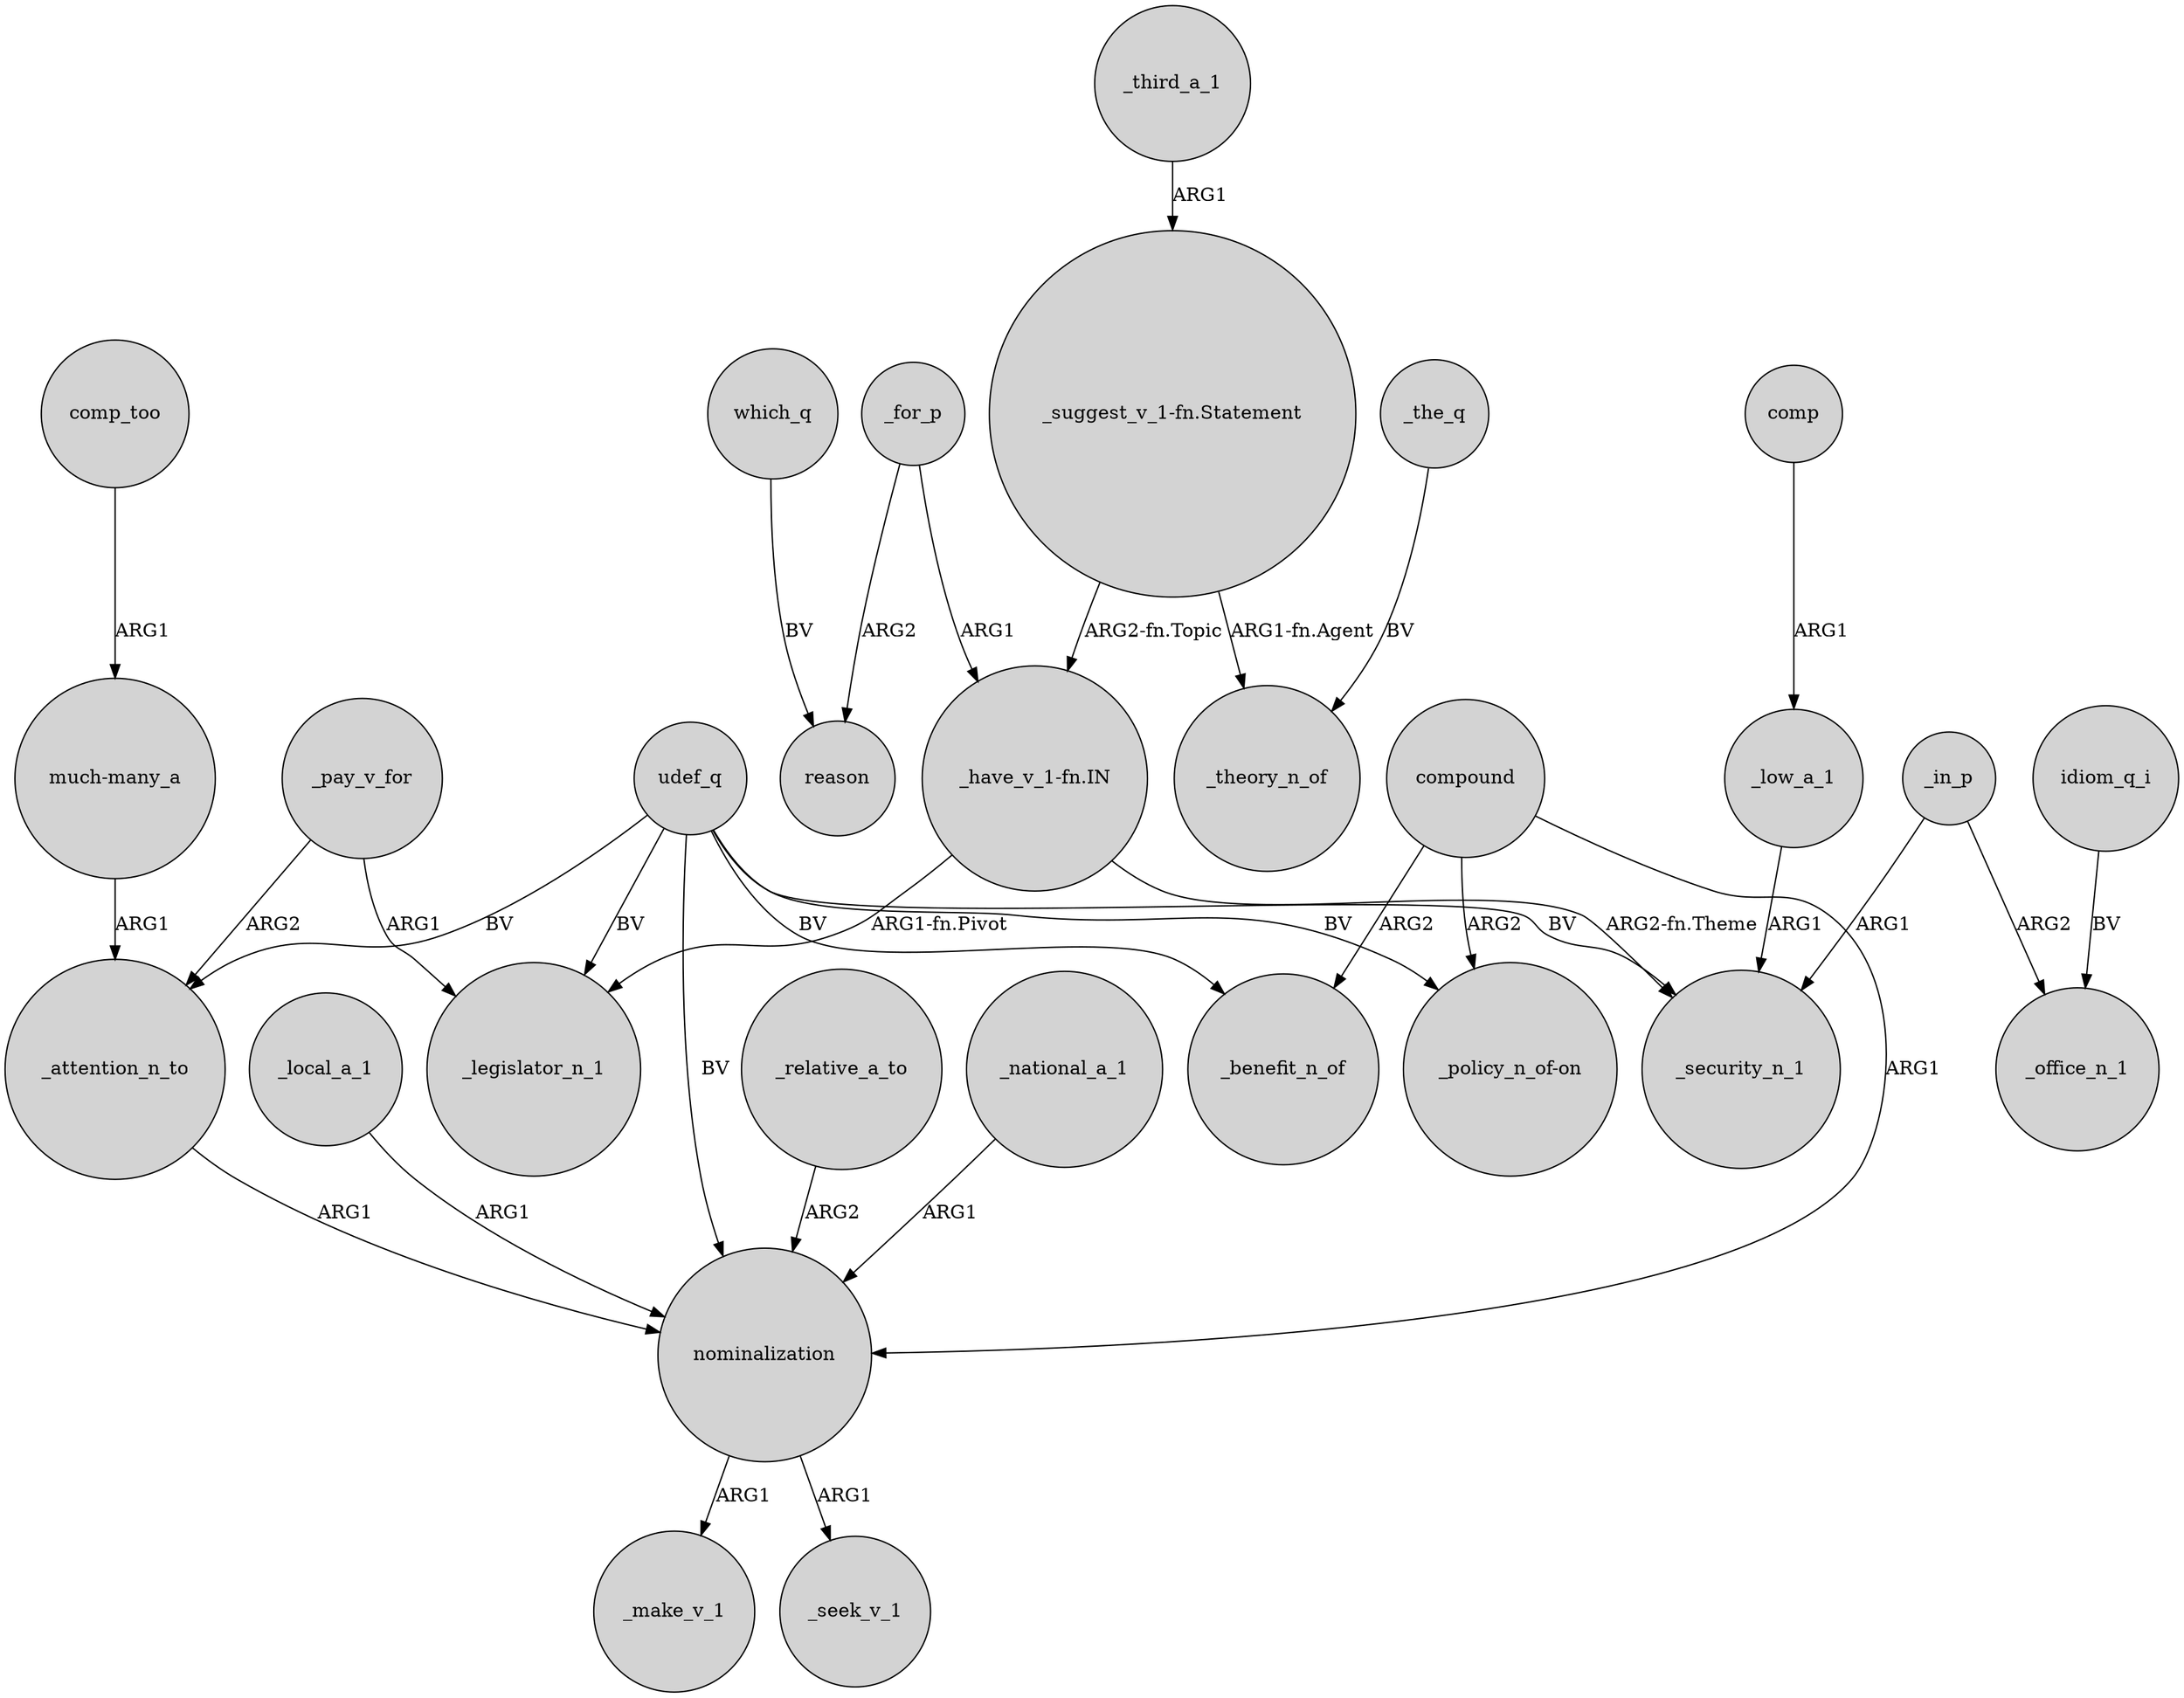 digraph {
	node [shape=circle style=filled]
	_attention_n_to -> nominalization [label=ARG1]
	comp_too -> "much-many_a" [label=ARG1]
	_in_p -> _security_n_1 [label=ARG1]
	_local_a_1 -> nominalization [label=ARG1]
	udef_q -> _legislator_n_1 [label=BV]
	_for_p -> reason [label=ARG2]
	compound -> "_policy_n_of-on" [label=ARG2]
	idiom_q_i -> _office_n_1 [label=BV]
	_the_q -> _theory_n_of [label=BV]
	nominalization -> _make_v_1 [label=ARG1]
	"_have_v_1-fn.IN" -> _security_n_1 [label="ARG2-fn.Theme"]
	udef_q -> "_policy_n_of-on" [label=BV]
	_relative_a_to -> nominalization [label=ARG2]
	_in_p -> _office_n_1 [label=ARG2]
	which_q -> reason [label=BV]
	"much-many_a" -> _attention_n_to [label=ARG1]
	nominalization -> _seek_v_1 [label=ARG1]
	_third_a_1 -> "_suggest_v_1-fn.Statement" [label=ARG1]
	"_suggest_v_1-fn.Statement" -> "_have_v_1-fn.IN" [label="ARG2-fn.Topic"]
	_pay_v_for -> _legislator_n_1 [label=ARG1]
	compound -> _benefit_n_of [label=ARG2]
	udef_q -> nominalization [label=BV]
	"_suggest_v_1-fn.Statement" -> _theory_n_of [label="ARG1-fn.Agent"]
	"_have_v_1-fn.IN" -> _legislator_n_1 [label="ARG1-fn.Pivot"]
	_low_a_1 -> _security_n_1 [label=ARG1]
	compound -> nominalization [label=ARG1]
	_for_p -> "_have_v_1-fn.IN" [label=ARG1]
	_national_a_1 -> nominalization [label=ARG1]
	udef_q -> _attention_n_to [label=BV]
	udef_q -> _benefit_n_of [label=BV]
	_pay_v_for -> _attention_n_to [label=ARG2]
	udef_q -> _security_n_1 [label=BV]
	comp -> _low_a_1 [label=ARG1]
}
